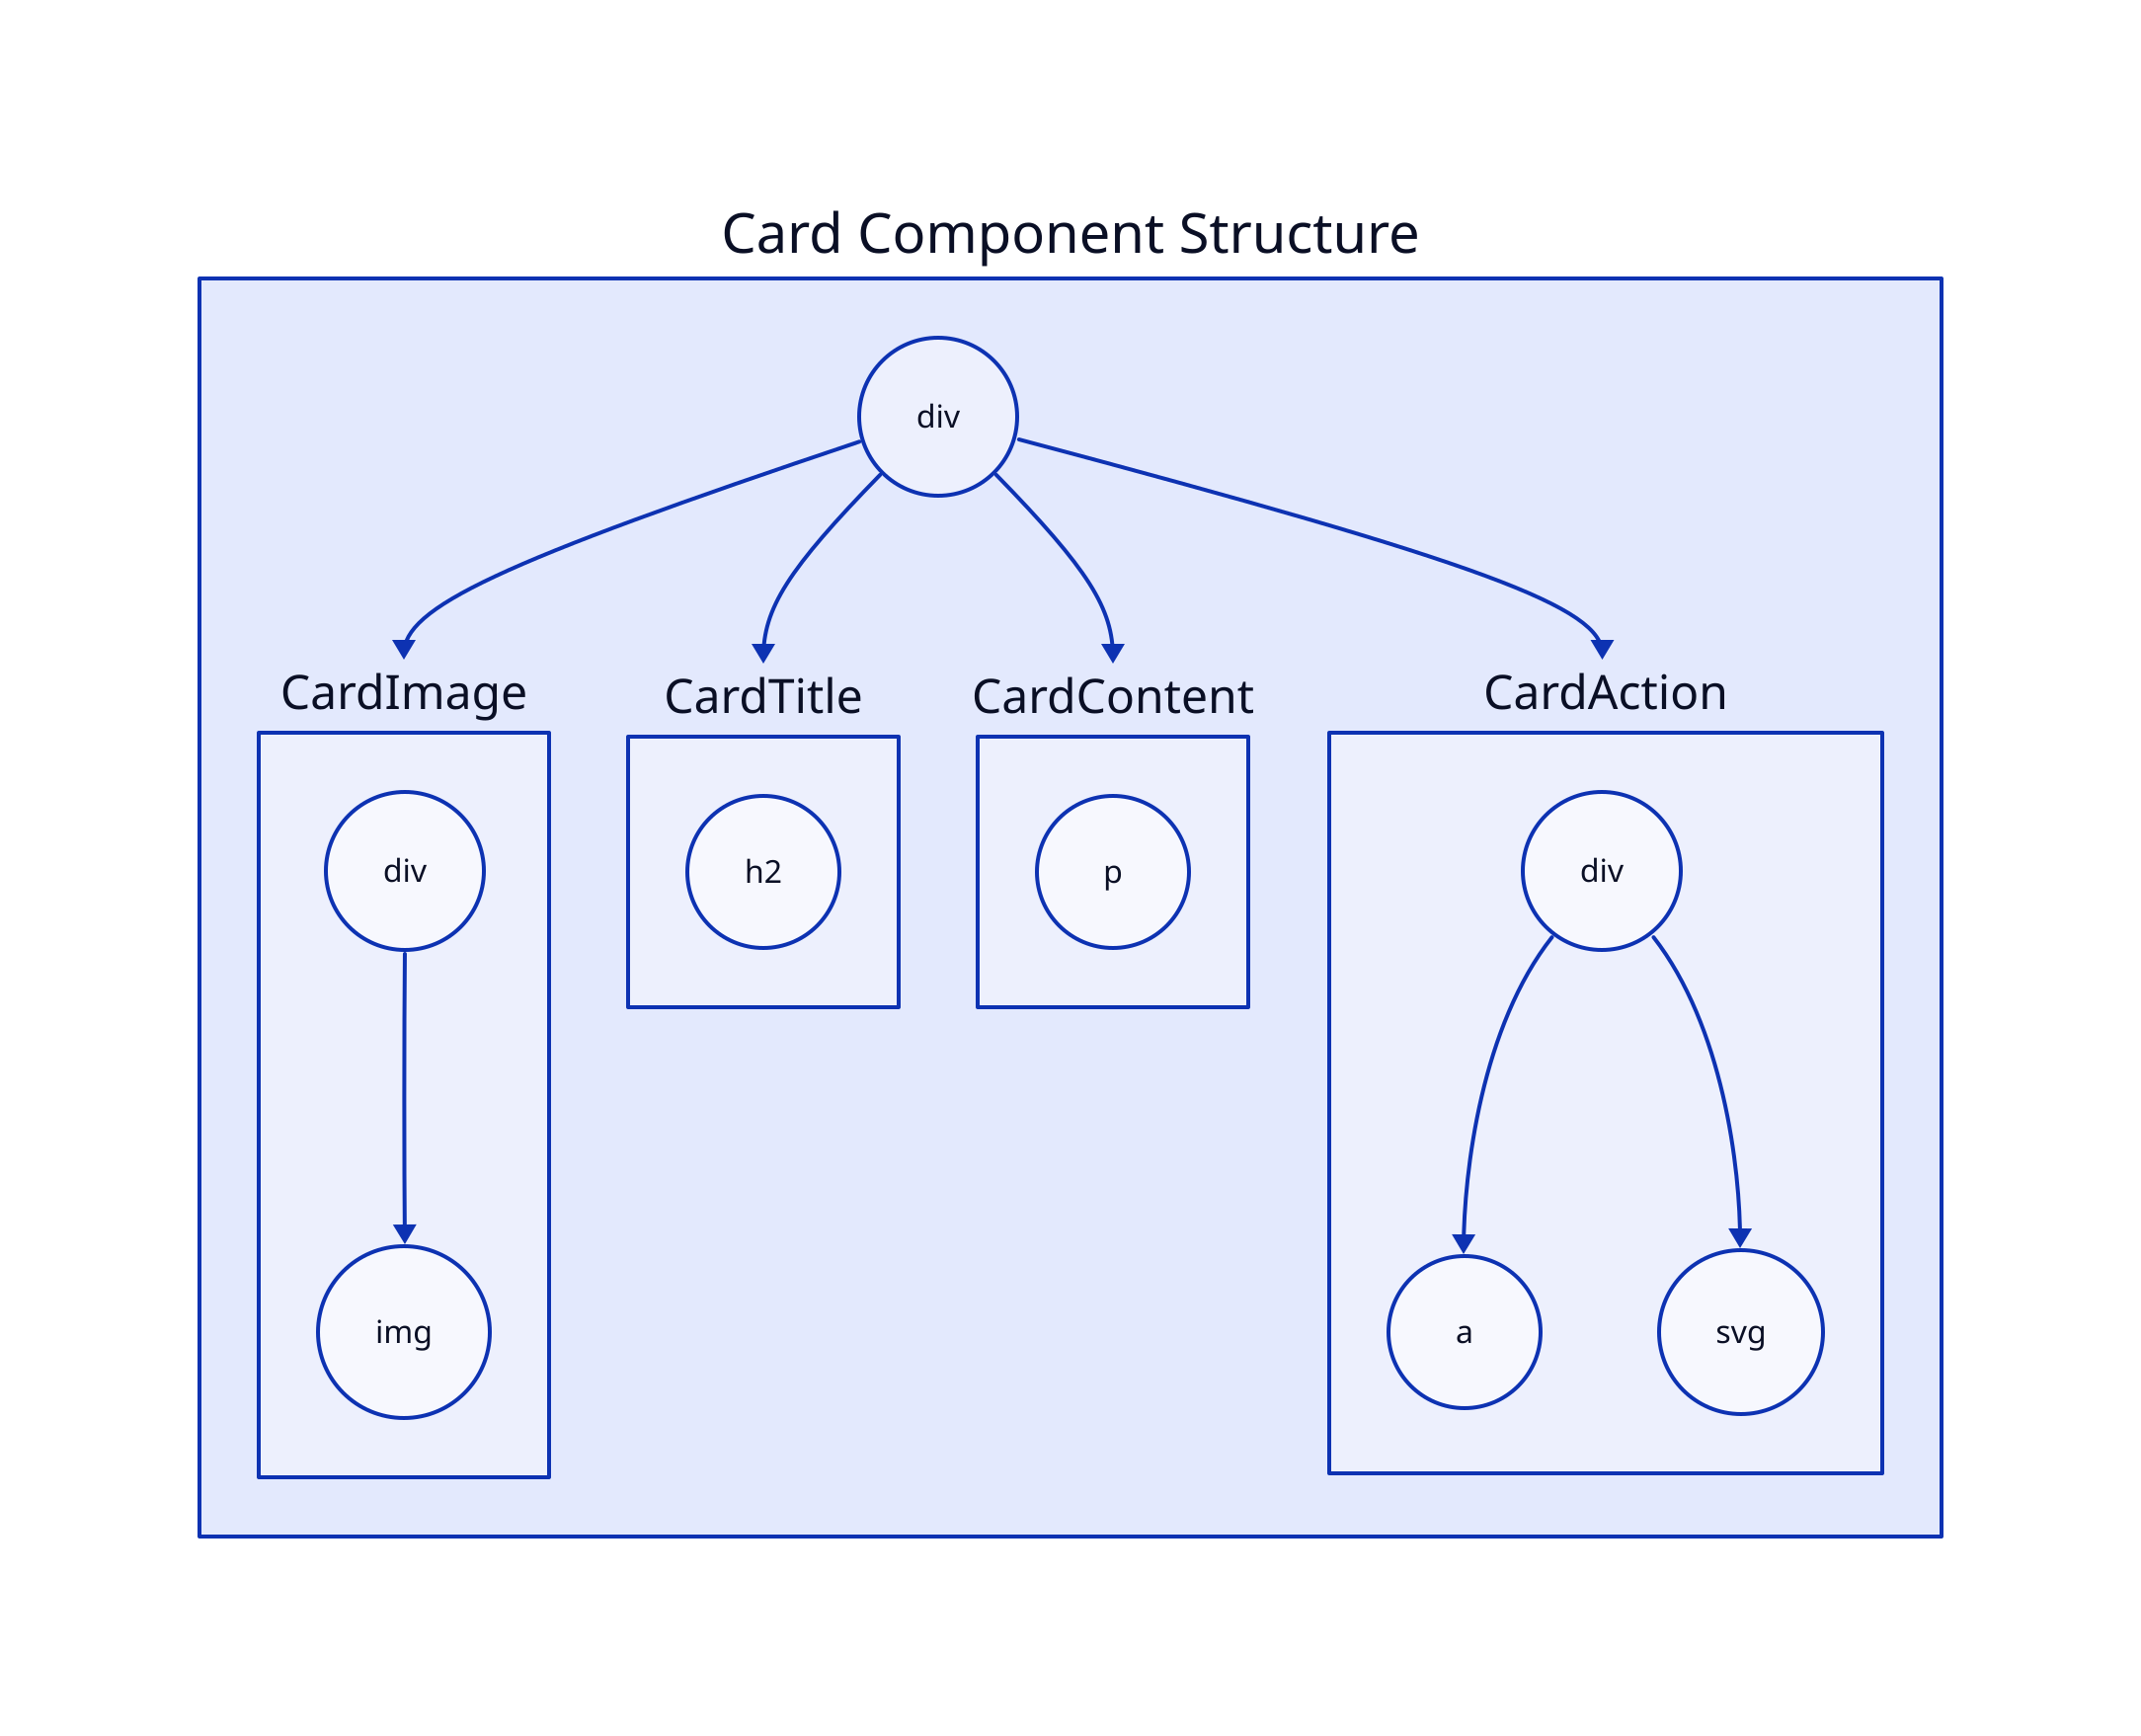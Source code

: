 DOM: "Card Component Structure" {
  CardImage: {
    # keys, shapes and labels
    div.shape: circle
    img.shape: circle
    # connections
    div -> img
  }

  CardTitle: {
    h2.shape: circle
  }

  CardAction: {
    # keys, shapes and labels
    div.shape: circle
    a.shape: circle
    svg.shape: circle
    # connections
    div -> a
    div -> svg
  }

  CardContent: {
    p.shape: circle
  }

  # connections
  div.shape: circle
  div -> CardImage
  div -> CardTitle
  div -> CardContent
  div -> CardAction
}
